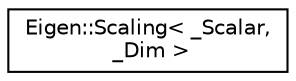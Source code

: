 digraph "Graphical Class Hierarchy"
{
  edge [fontname="Helvetica",fontsize="10",labelfontname="Helvetica",labelfontsize="10"];
  node [fontname="Helvetica",fontsize="10",shape=record];
  rankdir="LR";
  Node1 [label="Eigen::Scaling\< _Scalar,\l _Dim \>",height=0.2,width=0.4,color="black", fillcolor="white", style="filled",URL="$class_eigen_1_1_scaling.html",tooltip="Represents a possibly non uniform scaling transformation. "];
}
